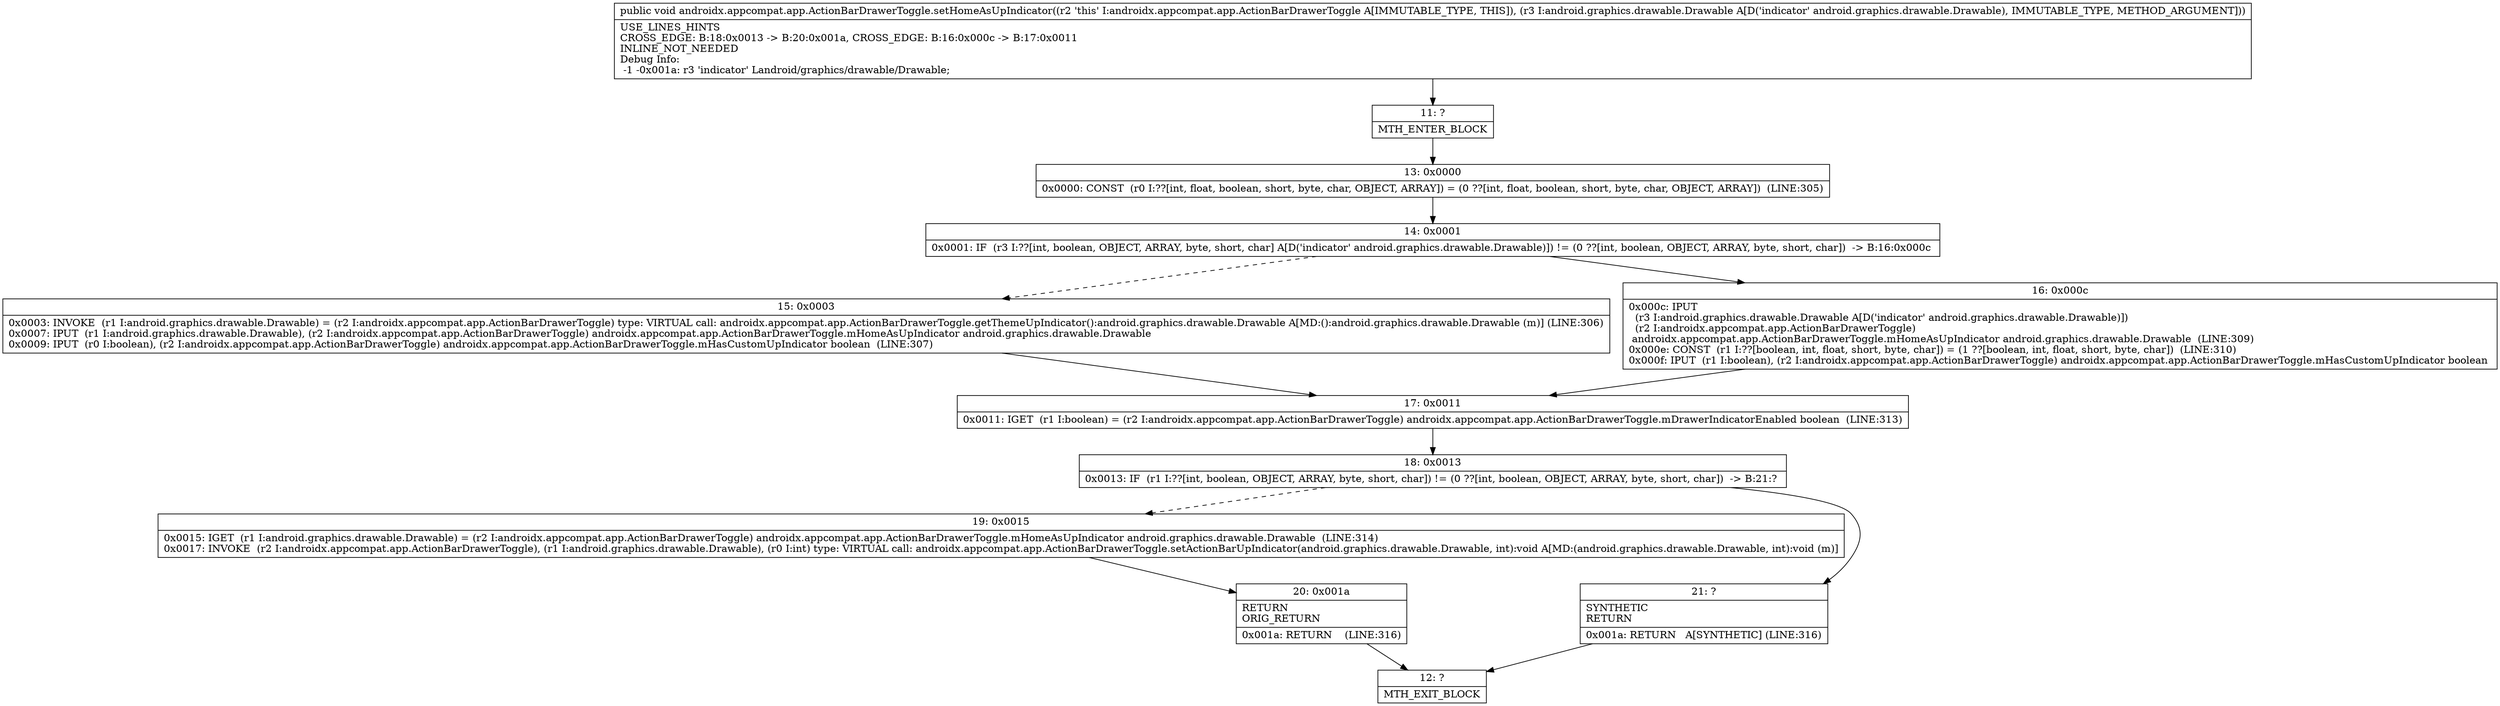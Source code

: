 digraph "CFG forandroidx.appcompat.app.ActionBarDrawerToggle.setHomeAsUpIndicator(Landroid\/graphics\/drawable\/Drawable;)V" {
Node_11 [shape=record,label="{11\:\ ?|MTH_ENTER_BLOCK\l}"];
Node_13 [shape=record,label="{13\:\ 0x0000|0x0000: CONST  (r0 I:??[int, float, boolean, short, byte, char, OBJECT, ARRAY]) = (0 ??[int, float, boolean, short, byte, char, OBJECT, ARRAY])  (LINE:305)\l}"];
Node_14 [shape=record,label="{14\:\ 0x0001|0x0001: IF  (r3 I:??[int, boolean, OBJECT, ARRAY, byte, short, char] A[D('indicator' android.graphics.drawable.Drawable)]) != (0 ??[int, boolean, OBJECT, ARRAY, byte, short, char])  \-\> B:16:0x000c \l}"];
Node_15 [shape=record,label="{15\:\ 0x0003|0x0003: INVOKE  (r1 I:android.graphics.drawable.Drawable) = (r2 I:androidx.appcompat.app.ActionBarDrawerToggle) type: VIRTUAL call: androidx.appcompat.app.ActionBarDrawerToggle.getThemeUpIndicator():android.graphics.drawable.Drawable A[MD:():android.graphics.drawable.Drawable (m)] (LINE:306)\l0x0007: IPUT  (r1 I:android.graphics.drawable.Drawable), (r2 I:androidx.appcompat.app.ActionBarDrawerToggle) androidx.appcompat.app.ActionBarDrawerToggle.mHomeAsUpIndicator android.graphics.drawable.Drawable \l0x0009: IPUT  (r0 I:boolean), (r2 I:androidx.appcompat.app.ActionBarDrawerToggle) androidx.appcompat.app.ActionBarDrawerToggle.mHasCustomUpIndicator boolean  (LINE:307)\l}"];
Node_17 [shape=record,label="{17\:\ 0x0011|0x0011: IGET  (r1 I:boolean) = (r2 I:androidx.appcompat.app.ActionBarDrawerToggle) androidx.appcompat.app.ActionBarDrawerToggle.mDrawerIndicatorEnabled boolean  (LINE:313)\l}"];
Node_18 [shape=record,label="{18\:\ 0x0013|0x0013: IF  (r1 I:??[int, boolean, OBJECT, ARRAY, byte, short, char]) != (0 ??[int, boolean, OBJECT, ARRAY, byte, short, char])  \-\> B:21:? \l}"];
Node_19 [shape=record,label="{19\:\ 0x0015|0x0015: IGET  (r1 I:android.graphics.drawable.Drawable) = (r2 I:androidx.appcompat.app.ActionBarDrawerToggle) androidx.appcompat.app.ActionBarDrawerToggle.mHomeAsUpIndicator android.graphics.drawable.Drawable  (LINE:314)\l0x0017: INVOKE  (r2 I:androidx.appcompat.app.ActionBarDrawerToggle), (r1 I:android.graphics.drawable.Drawable), (r0 I:int) type: VIRTUAL call: androidx.appcompat.app.ActionBarDrawerToggle.setActionBarUpIndicator(android.graphics.drawable.Drawable, int):void A[MD:(android.graphics.drawable.Drawable, int):void (m)]\l}"];
Node_20 [shape=record,label="{20\:\ 0x001a|RETURN\lORIG_RETURN\l|0x001a: RETURN    (LINE:316)\l}"];
Node_12 [shape=record,label="{12\:\ ?|MTH_EXIT_BLOCK\l}"];
Node_21 [shape=record,label="{21\:\ ?|SYNTHETIC\lRETURN\l|0x001a: RETURN   A[SYNTHETIC] (LINE:316)\l}"];
Node_16 [shape=record,label="{16\:\ 0x000c|0x000c: IPUT  \l  (r3 I:android.graphics.drawable.Drawable A[D('indicator' android.graphics.drawable.Drawable)])\l  (r2 I:androidx.appcompat.app.ActionBarDrawerToggle)\l androidx.appcompat.app.ActionBarDrawerToggle.mHomeAsUpIndicator android.graphics.drawable.Drawable  (LINE:309)\l0x000e: CONST  (r1 I:??[boolean, int, float, short, byte, char]) = (1 ??[boolean, int, float, short, byte, char])  (LINE:310)\l0x000f: IPUT  (r1 I:boolean), (r2 I:androidx.appcompat.app.ActionBarDrawerToggle) androidx.appcompat.app.ActionBarDrawerToggle.mHasCustomUpIndicator boolean \l}"];
MethodNode[shape=record,label="{public void androidx.appcompat.app.ActionBarDrawerToggle.setHomeAsUpIndicator((r2 'this' I:androidx.appcompat.app.ActionBarDrawerToggle A[IMMUTABLE_TYPE, THIS]), (r3 I:android.graphics.drawable.Drawable A[D('indicator' android.graphics.drawable.Drawable), IMMUTABLE_TYPE, METHOD_ARGUMENT]))  | USE_LINES_HINTS\lCROSS_EDGE: B:18:0x0013 \-\> B:20:0x001a, CROSS_EDGE: B:16:0x000c \-\> B:17:0x0011\lINLINE_NOT_NEEDED\lDebug Info:\l  \-1 \-0x001a: r3 'indicator' Landroid\/graphics\/drawable\/Drawable;\l}"];
MethodNode -> Node_11;Node_11 -> Node_13;
Node_13 -> Node_14;
Node_14 -> Node_15[style=dashed];
Node_14 -> Node_16;
Node_15 -> Node_17;
Node_17 -> Node_18;
Node_18 -> Node_19[style=dashed];
Node_18 -> Node_21;
Node_19 -> Node_20;
Node_20 -> Node_12;
Node_21 -> Node_12;
Node_16 -> Node_17;
}

